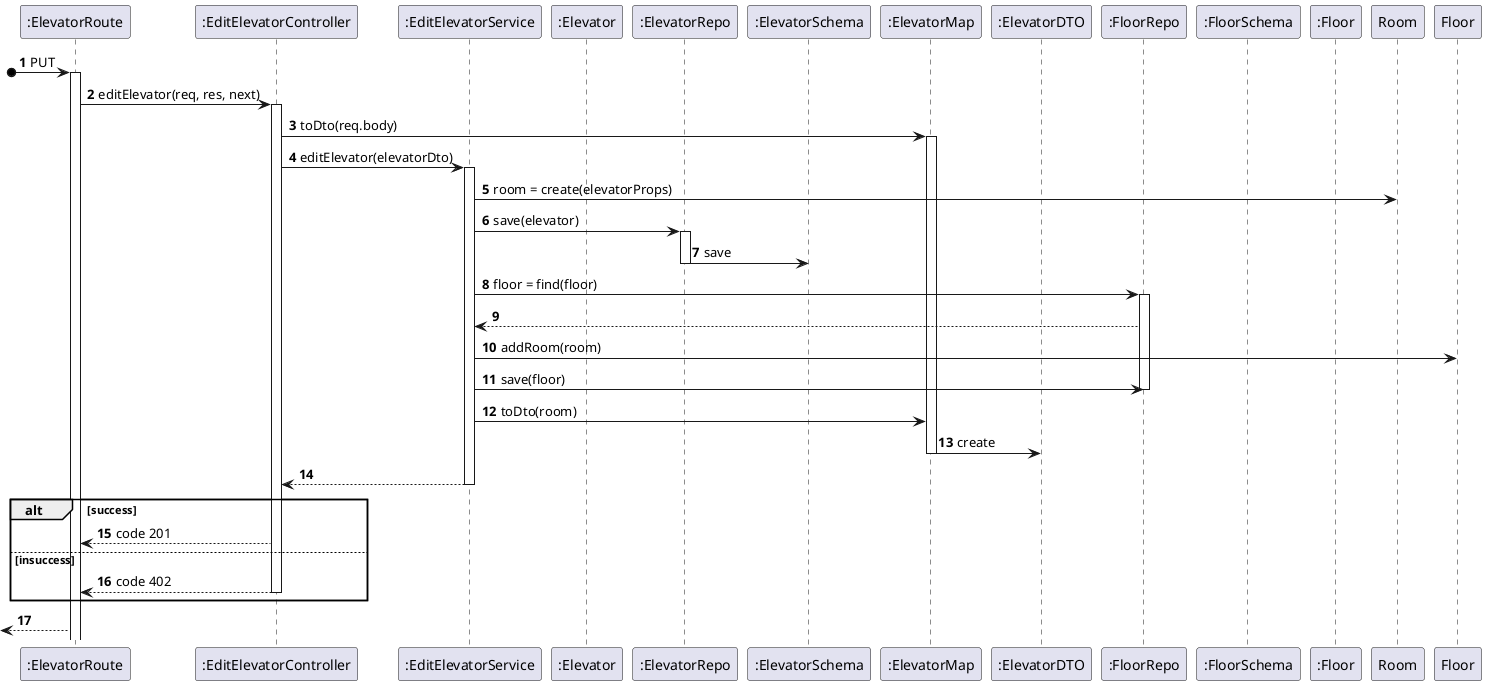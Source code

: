 @startuml

autonumber

participant ":ElevatorRoute" as Route
participant ":EditElevatorController" as Controller
participant ":EditElevatorService" as Service
participant ":Elevator"
participant ":ElevatorRepo" as Repo
participant ":ElevatorSchema" as Schema
participant ":ElevatorMap" as Map
participant ":ElevatorDTO" as DTO
participant ":FloorRepo" as FloorRepo
participant ":FloorSchema" as FloorSchema
participant ":Floor"


?o->Route: PUT
activate Route

Route -> Controller: editElevator(req, res, next)
activate Controller

Controller -> Map: toDto(req.body)
activate Map

Controller -> Service: editElevator(elevatorDto)
activate Service


Service -> Room: room = create(elevatorProps)

Service -> Repo: save(elevator)
activate Repo

Repo -> Schema: save
deactivate Repo

Service -> FloorRepo: floor = find(floor)
activate FloorRepo
Service <-- FloorRepo
Service -> Floor: addRoom(room)
Service -> FloorRepo: save(floor)

deactivate FloorRepo

Service -> Map:toDto(room)

Map -> DTO: create
deactivate Map

Service --> Controller:
deactivate Service

alt success
Controller --> Route: code 201
else insuccess
Controller --> Route: code 402
deactivate Controller
end alt
<--Route:



@enduml
